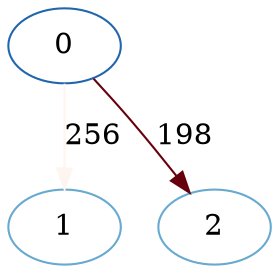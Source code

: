 /* Created by igraph @VERSION@ */
digraph {
  0 [
    name="Th068.12"
    dates=0
    year=2012
    color="#2166AC"
  ];
  1 [
    name="Th061.13"
    dates=366
    year=2013
    color="#67A9CF"
  ];
  2 [
    name="Th095.13"
    dates=366
    year=2013
    color="#67A9CF"
  ];

  0 -> 1 [
    weight=256
    label=256
    color="#FFF5F0"
  ];
  0 -> 2 [
    weight=198
    label=198
    color="#67000D"
  ];
}
